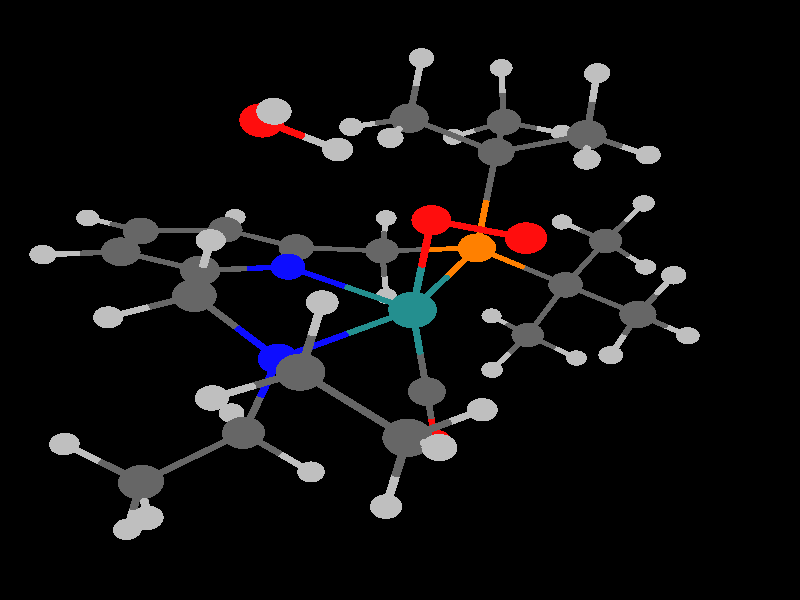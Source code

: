 global_settings {
	ambient_light rgb <0.200000002980232, 0.200000002980232, 0.200000002980232>
	max_trace_level 15
}

background { color rgb <0,0,0> }

camera {
	perspective
	location <-9.02349710566891, -5.47678559057542, 11.0940691243937>
	angle 40
	up <0.477897338427411, 0.588373806820317, 0.65225025670502>
	right <0.660178890887589, -0.730398531256527, 0.175162260674895> * 1
	direction <0.57946351563358, 0.346892272883205, -0.737487481292731> }

light_source {
	<15.8197927332756, -29.0105092058695, 74.5270893064536>
	color rgb <1, 1, 1>
	fade_distance 111.718648285593
	fade_power 0
	parallel
	point_at <-15.8197927332756, 29.0105092058695, -74.5270893064536>
}

light_source {
	<5.36901772379144, 65.3345529347042, -2.92135212460631>
	color rgb <0.300000011920929, 0.300000011920929, 0.300000011920929>
	fade_distance 111.718648285593
	fade_power 0
	parallel
	point_at <-5.36901772379144, -65.3345529347042, 2.92135212460631>
}

#default {
	finish {ambient .8 diffuse 1 specular 1 roughness .005 metallic 0.5}
}

union {
}
merge {
}
union {
cylinder {
	<3.25581, -1.9296, -3.13706>, 	<3.00695751550425, -1.5526809435173, -2.9149565214867>, 0.05
	pigment { rgbt <0.75, 0.75, 0.75, 0> }
}
cylinder {
	<3.00695751550425, -1.5526809435173, -2.9149565214867>, 	<2.71064, -1.10387, -2.65049>, 0.05
	pigment { rgbt <0.400000005960464, 0.400000005960464, 0.400000005960464, 0> }
}
cylinder {
	<3.05668, -0.16878, -3.11723>, 	<2.89874756790288, -0.595554470956246, -2.90421016600101>, 0.05
	pigment { rgbt <0.75, 0.75, 0.75, 0> }
}
cylinder {
	<2.89874756790288, -0.595554470956246, -2.90421016600101>, 	<2.71064, -1.10387, -2.65049>, 0.05
	pigment { rgbt <0.400000005960464, 0.400000005960464, 0.400000005960464, 0> }
}
cylinder {
	<1.64673, -1.2429, -2.87651>, 	<2.13211177663243, -1.17947111183727, -2.77339414513026>, 0.05
	pigment { rgbt <0.75, 0.75, 0.75, 0> }
}
cylinder {
	<2.13211177663243, -1.17947111183727, -2.77339414513026>, 	<2.71064, -1.10387, -2.65049>, 0.05
	pigment { rgbt <0.400000005960464, 0.400000005960464, 0.400000005960464, 0> }
}
cylinder {
	<2.71064, -1.10387, -2.65049>, 	<2.86659, -1.12104, -1.901085>, 0.05
	pigment { rgbt <0.400000005960464, 0.400000005960464, 0.400000005960464, 0> }
}
cylinder {
	<2.86659, -1.12104, -1.901085>, 	<3.02254, -1.13821, -1.15168>, 0.05
	pigment { rgbt <0.400000005960464, 0.400000005960464, 0.400000005960464, 0> }
}
cylinder {
	<-0.59542, -1.86713, -2.63842>, 	<-0.533637007659054, -1.59988978328685, -2.13715743528496>, 0.05
	pigment { rgbt <1, 0.0500000007450581, 0.0500000007450581, 0> }
}
cylinder {
	<-0.533637007659054, -1.59988978328685, -2.13715743528496>, 	<-0.46874, -1.31918, -1.61063>, 0.05
	pigment { rgbt <0.400000005960464, 0.400000005960464, 0.400000005960464, 0> }
}
cylinder {
	<1.45581, 1.07766, -2.36353>, 	<1.51031866680566, 1.27617707726609, -1.9045562533934>, 0.05
	pigment { rgbt <0.75, 0.75, 0.75, 0> }
}
cylinder {
	<1.51031866680566, 1.27617707726609, -1.9045562533934>, 	<1.57523, 1.51258, -1.35799>, 0.05
	pigment { rgbt <0.400000005960464, 0.400000005960464, 0.400000005960464, 0> }
}
cylinder {
	<-5.11768, -0.44404, -2.19427>, 	<-4.97296866938219, -0.386112568686119, -1.7169585538284>, 0.05
	pigment { rgbt <0.75, 0.75, 0.75, 0> }
}
cylinder {
	<-4.97296866938219, -0.386112568686119, -1.7169585538284>, 	<-4.80059, -0.31711, -1.14839>, 0.05
	pigment { rgbt <0.400000005960464, 0.400000005960464, 0.400000005960464, 0> }
}
cylinder {
	<0.83223, 4.13921, -1.91813>, 	<0.478465873367833, 3.87680985946221, -1.68694300004996>, 0.05
	pigment { rgbt <0.75, 0.75, 0.75, 0> }
}
cylinder {
	<0.478465873367833, 3.87680985946221, -1.68694300004996>, 	<0.05643, 3.56377, -1.41114>, 0.05
	pigment { rgbt <0.400000005960464, 0.400000005960464, 0.400000005960464, 0> }
}
cylinder {
	<-2.80207, 0.22373, -1.77572>, 	<-3.02429462768942, -0.0963265852977153, -1.45908162323186>, 0.05
	pigment { rgbt <0.75, 0.75, 0.75, 0> }
}
cylinder {
	<-3.02429462768942, -0.0963265852977153, -1.45908162323186>, 	<-3.28901, -0.47758, -1.0819>, 0.05
	pigment { rgbt <0.400000005960464, 0.400000005960464, 0.400000005960464, 0> }
}
cylinder {
	<-0.46874, -1.31918, -1.61063>, 	<-0.425504894066239, -0.94481661496992, -0.811306379144138>, 0.05
	pigment { rgbt <0.400000005960464, 0.400000005960464, 0.400000005960464, 0> }
}
cylinder {
	<-0.425504894066239, -0.94481661496992, -0.811306379144138>, 	<-0.37953, -0.54673, 0.03867>, 0.05
	pigment { rgbt <0.140000000596046, 0.560000002384186, 0.560000002384186, 0> }
}
cylinder {
	<5.07606, -1.56274, -1.60777>, 	<4.81882184819414, -1.23442720978525, -1.32567170170892>, 0.05
	pigment { rgbt <0.75, 0.75, 0.75, 0> }
}
cylinder {
	<4.81882184819414, -1.23442720978525, -1.32567170170892>, 	<4.51254, -0.84352, -0.98979>, 0.05
	pigment { rgbt <0.400000005960464, 0.400000005960464, 0.400000005960464, 0> }
}
cylinder {
	<-1.40128, 5.15468, -1.43376>, 	<-1.30455286065819, 4.68509894679912, -1.3000128749349>, 0.05
	pigment { rgbt <0.75, 0.75, 0.75, 0> }
}
cylinder {
	<-1.30455286065819, 4.68509894679912, -1.3000128749349>, 	<-1.18917, 4.12495, -1.14047>, 0.05
	pigment { rgbt <0.400000005960464, 0.400000005960464, 0.400000005960464, 0> }
}
cylinder {
	<-3.01233, -1.48277, -1.42258>, 	<-3.13856172466288, -1.02416487019704, -1.26714909079749>, 0.05
	pigment { rgbt <0.75, 0.75, 0.75, 0> }
}
cylinder {
	<-3.13856172466288, -1.02416487019704, -1.26714909079749>, 	<-3.28901, -0.47758, -1.0819>, 0.05
	pigment { rgbt <0.400000005960464, 0.400000005960464, 0.400000005960464, 0> }
}
cylinder {
	<0.05643, 3.56377, -1.41114>, 	<-0.56637, 3.84436, -1.275805>, 0.05
	pigment { rgbt <0.400000005960464, 0.400000005960464, 0.400000005960464, 0> }
}
cylinder {
	<-0.56637, 3.84436, -1.275805>, 	<-1.18917, 4.12495, -1.14047>, 0.05
	pigment { rgbt <0.400000005960464, 0.400000005960464, 0.400000005960464, 0> }
}
cylinder {
	<0.05643, 3.56377, -1.41114>, 	<0.1787, 2.9036, -1.223735>, 0.05
	pigment { rgbt <0.400000005960464, 0.400000005960464, 0.400000005960464, 0> }
}
cylinder {
	<0.1787, 2.9036, -1.223735>, 	<0.30097, 2.24343, -1.03633>, 0.05
	pigment { rgbt <0.400000005960464, 0.400000005960464, 0.400000005960464, 0> }
}
cylinder {
	<2.43179, 2.20148, -1.40183>, 	<2.04088407207597, 1.8870886044797, -1.38182285995121>, 0.05
	pigment { rgbt <0.75, 0.75, 0.75, 0> }
}
cylinder {
	<2.04088407207597, 1.8870886044797, -1.38182285995121>, 	<1.57523, 1.51258, -1.35799>, 0.05
	pigment { rgbt <0.400000005960464, 0.400000005960464, 0.400000005960464, 0> }
}
cylinder {
	<1.57523, 1.51258, -1.35799>, 	<0.9381, 1.878005, -1.19716>, 0.05
	pigment { rgbt <0.400000005960464, 0.400000005960464, 0.400000005960464, 0> }
}
cylinder {
	<0.9381, 1.878005, -1.19716>, 	<0.30097, 2.24343, -1.03633>, 0.05
	pigment { rgbt <0.400000005960464, 0.400000005960464, 0.400000005960464, 0> }
}
cylinder {
	<1.57523, 1.51258, -1.35799>, 	<1.70060905810032, 0.779000223700361, -0.79655793603018>, 0.05
	pigment { rgbt <0.400000005960464, 0.400000005960464, 0.400000005960464, 0> }
}
cylinder {
	<1.70060905810032, 0.779000223700361, -0.79655793603018>, 	<1.82814, 0.03283, -0.22549>, 0.05
	pigment { rgbt <1, 0.5, 0, 0> }
}
cylinder {
	<4.78163, 0.16527, -1.33425>, 	<4.65883332771971, -0.295081759744456, -1.17705894223617>, 0.05
	pigment { rgbt <0.75, 0.75, 0.75, 0> }
}
cylinder {
	<4.65883332771971, -0.295081759744456, -1.17705894223617>, 	<4.51254, -0.84352, -0.98979>, 0.05
	pigment { rgbt <0.400000005960464, 0.400000005960464, 0.400000005960464, 0> }
}
cylinder {
	<3.02254, -1.13821, -1.15168>, 	<3.76754, -0.990865, -1.070735>, 0.05
	pigment { rgbt <0.400000005960464, 0.400000005960464, 0.400000005960464, 0> }
}
cylinder {
	<3.76754, -0.990865, -1.070735>, 	<4.51254, -0.84352, -0.98979>, 0.05
	pigment { rgbt <0.400000005960464, 0.400000005960464, 0.400000005960464, 0> }
}
cylinder {
	<3.02254, -1.13821, -1.15168>, 	<2.87366, -1.838215, -0.87705>, 0.05
	pigment { rgbt <0.400000005960464, 0.400000005960464, 0.400000005960464, 0> }
}
cylinder {
	<2.87366, -1.838215, -0.87705>, 	<2.72478, -2.53822, -0.60242>, 0.05
	pigment { rgbt <0.400000005960464, 0.400000005960464, 0.400000005960464, 0> }
}
cylinder {
	<3.02254, -1.13821, -1.15168>, 	<2.43033748273356, -0.557589742280897, -0.692460266688707>, 0.05
	pigment { rgbt <0.400000005960464, 0.400000005960464, 0.400000005960464, 0> }
}
cylinder {
	<2.43033748273356, -0.557589742280897, -0.692460266688707>, 	<1.82814, 0.03283, -0.22549>, 0.05
	pigment { rgbt <1, 0.5, 0, 0> }
}
cylinder {
	<-4.80059, -0.31711, -1.14839>, 	<-4.0448, -0.397345, -1.115145>, 0.05
	pigment { rgbt <0.400000005960464, 0.400000005960464, 0.400000005960464, 0> }
}
cylinder {
	<-4.0448, -0.397345, -1.115145>, 	<-3.28901, -0.47758, -1.0819>, 0.05
	pigment { rgbt <0.400000005960464, 0.400000005960464, 0.400000005960464, 0> }
}
cylinder {
	<-4.80059, -0.31711, -1.14839>, 	<-4.98860856625201, 0.222569498817513, -0.971890873460239>, 0.05
	pigment { rgbt <0.400000005960464, 0.400000005960464, 0.400000005960464, 0> }
}
cylinder {
	<-4.98860856625201, 0.222569498817513, -0.971890873460239>, 	<-5.14645, 0.67563, -0.82372>, 0.05
	pigment { rgbt <0.75, 0.75, 0.75, 0> }
}
cylinder {
	<-4.80059, -0.31711, -1.14839>, 	<-5.08850230593139, -0.729282343255298, -0.824733294304652>, 0.05
	pigment { rgbt <0.400000005960464, 0.400000005960464, 0.400000005960464, 0> }
}
cylinder {
	<-5.08850230593139, -0.729282343255298, -0.824733294304652>, 	<-5.33019, -1.07528, -0.55304>, 0.05
	pigment { rgbt <0.75, 0.75, 0.75, 0> }
}
cylinder {
	<-1.18917, 4.12495, -1.14047>, 	<-1.677745, 3.743205, -0.8224>, 0.05
	pigment { rgbt <0.400000005960464, 0.400000005960464, 0.400000005960464, 0> }
}
cylinder {
	<-1.677745, 3.743205, -0.8224>, 	<-2.16632, 3.36146, -0.50433>, 0.05
	pigment { rgbt <0.400000005960464, 0.400000005960464, 0.400000005960464, 0> }
}
cylinder {
	<3.3768, -3.27227, -1.10491>, 	<3.07916618513781, -2.9371911653023, -0.875533576531238>, 0.05
	pigment { rgbt <0.75, 0.75, 0.75, 0> }
}
cylinder {
	<3.07916618513781, -2.9371911653023, -0.875533576531238>, 	<2.72478, -2.53822, -0.60242>, 0.05
	pigment { rgbt <0.400000005960464, 0.400000005960464, 0.400000005960464, 0> }
}
cylinder {
	<-3.28901, -0.47758, -1.0819>, 	<-2.962483981298, -0.369364622398216, -0.410013538220693>, 0.05
	pigment { rgbt <0.400000005960464, 0.400000005960464, 0.400000005960464, 0> }
}
cylinder {
	<-2.962483981298, -0.369364622398216, -0.410013538220693>, 	<-2.64634, -0.26459, 0.24051>, 0.05
	pigment { rgbt <0.0500000007450581, 0.0500000007450581, 1, 0> }
}
cylinder {
	<0.30097, 2.24343, -1.03633>, 	<-0.18141287404293, 1.88354494500242, -0.710451194560416>, 0.05
	pigment { rgbt <0.400000005960464, 0.400000005960464, 0.400000005960464, 0> }
}
cylinder {
	<-0.18141287404293, 1.88354494500242, -0.710451194560416>, 	<-0.64688, 1.53628, -0.396>, 0.05
	pigment { rgbt <0.0500000007450581, 0.0500000007450581, 1, 0> }
}
cylinder {
	<4.51254, -0.84352, -0.98979>, 	<4.69993222201892, -0.911452059245738, -0.427069616484898>, 0.05
	pigment { rgbt <0.400000005960464, 0.400000005960464, 0.400000005960464, 0> }
}
cylinder {
	<4.69993222201892, -0.911452059245738, -0.427069616484898>, 	<4.85719, -0.96846, 0.04516>, 0.05
	pigment { rgbt <0.75, 0.75, 0.75, 0> }
}
cylinder {
	<1.67585, -2.81928, -0.76974>, 	<2.15449130948367, -2.69102842320891, -0.693389562980554>, 0.05
	pigment { rgbt <0.75, 0.75, 0.75, 0> }
}
cylinder {
	<2.15449130948367, -2.69102842320891, -0.693389562980554>, 	<2.72478, -2.53822, -0.60242>, 0.05
	pigment { rgbt <0.400000005960464, 0.400000005960464, 0.400000005960464, 0> }
}
cylinder {
	<2.72478, -2.53822, -0.60242>, 	<2.82571678508637, -2.57274628438, -0.0139999136005511>, 0.05
	pigment { rgbt <0.400000005960464, 0.400000005960464, 0.400000005960464, 0> }
}
cylinder {
	<2.82571678508637, -2.57274628438, -0.0139999136005511>, 	<2.91045, -2.60173, 0.47996>, 0.05
	pigment { rgbt <0.75, 0.75, 0.75, 0> }
}
cylinder {
	<-2.16632, 3.36146, -0.50433>, 	<-2.70279681102633, 3.58544896951, -0.38548648156809>, 0.05
	pigment { rgbt <0.400000005960464, 0.400000005960464, 0.400000005960464, 0> }
}
cylinder {
	<-2.70279681102633, 3.58544896951, -0.38548648156809>, 	<-3.15248, 3.7732, -0.28587>, 0.05
	pigment { rgbt <0.75, 0.75, 0.75, 0> }
}
cylinder {
	<-2.16632, 3.36146, -0.50433>, 	<-2.010385, 2.71, -0.317855>, 0.05
	pigment { rgbt <0.400000005960464, 0.400000005960464, 0.400000005960464, 0> }
}
cylinder {
	<-2.010385, 2.71, -0.317855>, 	<-1.85445, 2.05854, -0.13138>, 0.05
	pigment { rgbt <0.400000005960464, 0.400000005960464, 0.400000005960464, 0> }
}
cylinder {
	<-0.64688, 1.53628, -0.396>, 	<-1.23986717821226, 1.79274006748522, -0.26605617305951>, 0.05
	pigment { rgbt <0.0500000007450581, 0.0500000007450581, 1, 0> }
}
cylinder {
	<-1.23986717821226, 1.79274006748522, -0.26605617305951>, 	<-1.85445, 2.05854, -0.13138>, 0.05
	pigment { rgbt <0.400000005960464, 0.400000005960464, 0.400000005960464, 0> }
}
cylinder {
	<-0.64688, 1.53628, -0.396>, 	<-0.518191458403679, 0.533626104243301, -0.186772214790825>, 0.05
	pigment { rgbt <0.0500000007450581, 0.0500000007450581, 1, 0> }
}
cylinder {
	<-0.518191458403679, 0.533626104243301, -0.186772214790825>, 	<-0.37953, -0.54673, 0.03867>, 0.05
	pigment { rgbt <0.140000000596046, 0.560000002384186, 0.560000002384186, 0> }
}
cylinder {
	<1.82814, 0.03283, -0.22549>, 	<0.743521252440654, -0.251905327895697, -0.0957093315326671>, 0.05
	pigment { rgbt <1, 0.5, 0, 0> }
}
cylinder {
	<0.743521252440654, -0.251905327895697, -0.0957093315326671>, 	<-0.37953, -0.54673, 0.03867>, 0.05
	pigment { rgbt <0.140000000596046, 0.560000002384186, 0.560000002384186, 0> }
}
cylinder {
	<1.82814, 0.03283, -0.22549>, 	<2.26226887329638, 0.429285699677615, 0.536408592753375>, 0.05
	pigment { rgbt <1, 0.5, 0, 0> }
}
cylinder {
	<2.26226887329638, 0.429285699677615, 0.536408592753375>, 	<2.68918, 0.81915, 1.28564>, 0.05
	pigment { rgbt <0.400000005960464, 0.400000005960464, 0.400000005960464, 0> }
}
cylinder {
	<-1.85445, 2.05854, -0.13138>, 	<-2.31347, 1.607805, 0.25573>, 0.05
	pigment { rgbt <0.400000005960464, 0.400000005960464, 0.400000005960464, 0> }
}
cylinder {
	<-2.31347, 1.607805, 0.25573>, 	<-2.77249, 1.15707, 0.64284>, 0.05
	pigment { rgbt <0.400000005960464, 0.400000005960464, 0.400000005960464, 0> }
}
cylinder {
	<-0.37953, -0.54673, 0.03867>, 	<-1.552474668625, -0.400738669096282, 0.143110668567401>, 0.05
	pigment { rgbt <0.140000000596046, 0.560000002384186, 0.560000002384186, 0> }
}
cylinder {
	<-1.552474668625, -0.400738669096282, 0.143110668567401>, 	<-2.64634, -0.26459, 0.24051>, 0.05
	pigment { rgbt <0.0500000007450581, 0.0500000007450581, 1, 0> }
}
cylinder {
	<-0.37953, -0.54673, 0.03867>, 	<-0.395592693915466, -0.449631041280839, 1.13685074716969>, 0.05
	pigment { rgbt <0.140000000596046, 0.560000002384186, 0.560000002384186, 0> }
}
cylinder {
	<-0.395592693915466, -0.449631041280839, 1.13685074716969>, 	<-0.41042, -0.36, 2.15057>, 0.05
	pigment { rgbt <1, 0.0500000007450581, 0.0500000007450581, 0> }
}
cylinder {
	<3.8452, 2.32195, 0.16459>, 	<3.90544004833316, 1.98676632020338, 0.534008137145439>, 0.05
	pigment { rgbt <0.75, 0.75, 0.75, 0> }
}
cylinder {
	<3.90544004833316, 1.98676632020338, 0.534008137145439>, 	<3.97719, 1.58754, 0.97401>, 0.05
	pigment { rgbt <0.400000005960464, 0.400000005960464, 0.400000005960464, 0> }
}
cylinder {
	<-3.56439, -2.95175, 0.16901>, 	<-3.32610319786428, -2.78528422378188, 0.578595676558503>, 0.05
	pigment { rgbt <0.75, 0.75, 0.75, 0> }
}
cylinder {
	<-3.32610319786428, -2.78528422378188, 0.578595676558503>, 	<-3.04227, -2.587, 1.06647>, 0.05
	pigment { rgbt <0.400000005960464, 0.400000005960464, 0.400000005960464, 0> }
}
cylinder {
	<-2.64634, -0.26459, 0.24051>, 	<-2.70839414109602, 0.434735328819408, 0.43841917627556>, 0.05
	pigment { rgbt <0.0500000007450581, 0.0500000007450581, 1, 0> }
}
cylinder {
	<-2.70839414109602, 0.434735328819408, 0.43841917627556>, 	<-2.77249, 1.15707, 0.64284>, 0.05
	pigment { rgbt <0.400000005960464, 0.400000005960464, 0.400000005960464, 0> }
}
cylinder {
	<-2.64634, -0.26459, 0.24051>, 	<-2.94181385141675, -0.678678385586841, 0.761141920882696>, 0.05
	pigment { rgbt <0.0500000007450581, 0.0500000007450581, 1, 0> }
}
cylinder {
	<-2.94181385141675, -0.678678385586841, 0.761141920882696>, 	<-3.24703, -1.10642, 1.29894>, 0.05
	pigment { rgbt <0.400000005960464, 0.400000005960464, 0.400000005960464, 0> }
}
cylinder {
	<-3.81443, 1.50741, 0.55182>, 	<-3.33880182812344, 1.34748565336273, 0.593369106670446>, 0.05
	pigment { rgbt <0.75, 0.75, 0.75, 0> }
}
cylinder {
	<-3.33880182812344, 1.34748565336273, 0.593369106670446>, 	<-2.77249, 1.15707, 0.64284>, 0.05
	pigment { rgbt <0.400000005960464, 0.400000005960464, 0.400000005960464, 0> }
}
cylinder {
	<-2.77249, 1.15707, 0.64284>, 	<-2.62914620311251, 1.1978266334315, 1.22477951478836>, 0.05
	pigment { rgbt <0.400000005960464, 0.400000005960464, 0.400000005960464, 0> }
}
cylinder {
	<-2.62914620311251, 1.1978266334315, 1.22477951478836>, 	<-2.50871, 1.23207, 1.71372>, 0.05
	pigment { rgbt <0.75, 0.75, 0.75, 0> }
}
cylinder {
	<4.82303, 0.94184, 0.71998>, 	<4.43722073956723, 1.23636028688811, 0.83584958104102>, 0.05
	pigment { rgbt <0.75, 0.75, 0.75, 0> }
}
cylinder {
	<4.43722073956723, 1.23636028688811, 0.83584958104102>, 	<3.97719, 1.58754, 0.97401>, 0.05
	pigment { rgbt <0.400000005960464, 0.400000005960464, 0.400000005960464, 0> }
}
cylinder {
	<-1.96752, -2.80599, 0.96702>, 	<-2.45805358355392, -2.70603936081649, 1.0124106163149>, 0.05
	pigment { rgbt <0.75, 0.75, 0.75, 0> }
}
cylinder {
	<-2.45805358355392, -2.70603936081649, 1.0124106163149>, 	<-3.04227, -2.587, 1.06647>, 0.05
	pigment { rgbt <0.400000005960464, 0.400000005960464, 0.400000005960464, 0> }
}
cylinder {
	<3.97719, 1.58754, 0.97401>, 	<3.333185, 1.203345, 1.129825>, 0.05
	pigment { rgbt <0.400000005960464, 0.400000005960464, 0.400000005960464, 0> }
}
cylinder {
	<3.333185, 1.203345, 1.129825>, 	<2.68918, 0.81915, 1.28564>, 0.05
	pigment { rgbt <0.400000005960464, 0.400000005960464, 0.400000005960464, 0> }
}
cylinder {
	<3.97719, 1.58754, 0.97401>, 	<4.13144235775881, 1.89706110702223, 1.46359546079924>, 0.05
	pigment { rgbt <0.400000005960464, 0.400000005960464, 0.400000005960464, 0> }
}
cylinder {
	<4.13144235775881, 1.89706110702223, 1.46359546079924>, 	<4.26099, 2.15701, 1.87477>, 0.05
	pigment { rgbt <0.75, 0.75, 0.75, 0> }
}
cylinder {
	<-3.04227, -2.587, 1.06647>, 	<-3.14465, -1.84671, 1.182705>, 0.05
	pigment { rgbt <0.400000005960464, 0.400000005960464, 0.400000005960464, 0> }
}
cylinder {
	<-3.14465, -1.84671, 1.182705>, 	<-3.24703, -1.10642, 1.29894>, 0.05
	pigment { rgbt <0.400000005960464, 0.400000005960464, 0.400000005960464, 0> }
}
cylinder {
	<-3.04227, -2.587, 1.06647>, 	<-3.25263412030685, -2.89230115695031, 1.53549582027015>, 0.05
	pigment { rgbt <0.400000005960464, 0.400000005960464, 0.400000005960464, 0> }
}
cylinder {
	<-3.25263412030685, -2.89230115695031, 1.53549582027015>, 	<-3.42922, -3.14858, 1.92921>, 0.05
	pigment { rgbt <0.75, 0.75, 0.75, 0> }
}
cylinder {
	<1.53569, 2.68864, 1.21718>, 	<1.61493675595403, 2.29892796719245, 1.5239759384645>, 0.05
	pigment { rgbt <0.75, 0.75, 0.75, 0> }
}
cylinder {
	<1.61493675595403, 2.29892796719245, 1.5239759384645>, 	<1.70933, 1.83473, 1.88941>, 0.05
	pigment { rgbt <0.400000005960464, 0.400000005960464, 0.400000005960464, 0> }
}
cylinder {
	<2.68918, 0.81915, 1.28564>, 	<2.199255, 1.32694, 1.587525>, 0.05
	pigment { rgbt <0.400000005960464, 0.400000005960464, 0.400000005960464, 0> }
}
cylinder {
	<2.199255, 1.32694, 1.587525>, 	<1.70933, 1.83473, 1.88941>, 0.05
	pigment { rgbt <0.400000005960464, 0.400000005960464, 0.400000005960464, 0> }
}
cylinder {
	<2.68918, 0.81915, 1.28564>, 	<2.827545, 0.26515, 1.795045>, 0.05
	pigment { rgbt <0.400000005960464, 0.400000005960464, 0.400000005960464, 0> }
}
cylinder {
	<2.827545, 0.26515, 1.795045>, 	<2.96591, -0.28885, 2.30445>, 0.05
	pigment { rgbt <0.400000005960464, 0.400000005960464, 0.400000005960464, 0> }
}
cylinder {
	<-3.24703, -1.10642, 1.29894>, 	<-3.83116332958617, -0.975467237507119, 1.35289912409454>, 0.05
	pigment { rgbt <0.400000005960464, 0.400000005960464, 0.400000005960464, 0> }
}
cylinder {
	<-3.83116332958617, -0.975467237507119, 1.35289912409454>, 	<-4.322, -0.86543, 1.39824>, 0.05
	pigment { rgbt <0.75, 0.75, 0.75, 0> }
}
cylinder {
	<-3.24703, -1.10642, 1.29894>, 	<-2.98553641526496, -0.941775286916362, 1.80911621322895>, 0.05
	pigment { rgbt <0.400000005960464, 0.400000005960464, 0.400000005960464, 0> }
}
cylinder {
	<-2.98553641526496, -0.941775286916362, 1.80911621322895>, 	<-2.76613, -0.80363, 2.23718>, 0.05
	pigment { rgbt <0.75, 0.75, 0.75, 0> }
}
cylinder {
	<1.70933, 1.83473, 1.88941>, 	<1.1858410914735, 1.59098193859641, 2.03354430147079>, 0.05
	pigment { rgbt <0.400000005960464, 0.400000005960464, 0.400000005960464, 0> }
}
cylinder {
	<1.1858410914735, 1.59098193859641, 2.03354430147079>, 	<0.74679, 1.38655, 2.15443>, 0.05
	pigment { rgbt <0.75, 0.75, 0.75, 0> }
}
cylinder {
	<1.70933, 1.83473, 1.88941>, 	<1.95333830241535, 2.05271393888508, 2.39151498208018>, 0.05
	pigment { rgbt <0.400000005960464, 0.400000005960464, 0.400000005960464, 0> }
}
cylinder {
	<1.95333830241535, 2.05271393888508, 2.39151498208018>, 	<2.15826, 2.23578, 2.81319>, 0.05
	pigment { rgbt <0.75, 0.75, 0.75, 0> }
}
cylinder {
	<3.72564, -0.99826, 1.94346>, 	<3.37891636598913, -0.67450127887058, 2.10820769278768>, 0.05
	pigment { rgbt <0.75, 0.75, 0.75, 0> }
}
cylinder {
	<3.37891636598913, -0.67450127887058, 2.10820769278768>, 	<2.96591, -0.28885, 2.30445>, 0.05
	pigment { rgbt <0.400000005960464, 0.400000005960464, 0.400000005960464, 0> }
}
cylinder {
	<-0.41042, -0.36, 2.15057>, 	<-0.33029, -0.96798, 2.378775>, 0.05
	pigment { rgbt <1, 0.0500000007450581, 0.0500000007450581, 0> }
}
cylinder {
	<-0.33029, -0.96798, 2.378775>, 	<-0.25016, -1.57596, 2.60698>, 0.05
	pigment { rgbt <1, 0.0500000007450581, 0.0500000007450581, 0> }
}
cylinder {
	<2.96591, -0.28885, 2.30445>, 	<2.46999793712047, -0.593971867287142, 2.4379900884572>, 0.05
	pigment { rgbt <0.400000005960464, 0.400000005960464, 0.400000005960464, 0> }
}
cylinder {
	<2.46999793712047, -0.593971867287142, 2.4379900884572>, 	<2.05378, -0.85006, 2.55007>, 0.05
	pigment { rgbt <0.75, 0.75, 0.75, 0> }
}
cylinder {
	<2.96591, -0.28885, 2.30445>, 	<3.17621748527244, -0.0442902334388086, 2.80983148577487>, 0.05
	pigment { rgbt <0.400000005960464, 0.400000005960464, 0.400000005960464, 0> }
}
cylinder {
	<3.17621748527244, -0.0442902334388086, 2.80983148577487>, 	<3.35285, 0.16111, 3.23429>, 0.05
	pigment { rgbt <0.75, 0.75, 0.75, 0> }
}
cylinder {
	<-1.19272, 0.69178, 3.27529>, 	<-1.48938572775689, 0.981578487109348, 3.47185428097729>, 0.05
	pigment { rgbt <0.75, 0.75, 0.75, 0> }
}
cylinder {
	<-1.48938572775689, 0.981578487109348, 3.47185428097729>, 	<-1.82949, 1.31381, 3.6972>, 0.05
	pigment { rgbt <1, 0.0500000007450581, 0.0500000007450581, 0> }
}
cylinder {
	<-1.82949, 1.31381, 3.6972>, 	<-2.05406880868689, 1.02236564555928, 4.0587189329455>, 0.05
	pigment { rgbt <1, 0.0500000007450581, 0.0500000007450581, 0> }
}
cylinder {
	<-2.05406880868689, 1.02236564555928, 4.0587189329455>, 	<-2.24939, 0.76889, 4.37314>, 0.05
	pigment { rgbt <0.75, 0.75, 0.75, 0> }
}
sphere {
	<-3.42922, -3.14858, 1.92921>, 0.176
	pigment { rgbt <0.75, 0.75, 0.75,0> }
}
sphere {
	<-3.04227, -2.587, 1.06647>, 0.272
	pigment { rgbt <0.400000005960464, 0.400000005960464, 0.400000005960464,0> }
}
sphere {
	<-3.56439, -2.95175, 0.16901>, 0.176
	pigment { rgbt <0.75, 0.75, 0.75,0> }
}
sphere {
	<-1.96752, -2.80599, 0.96702>, 0.176
	pigment { rgbt <0.75, 0.75, 0.75,0> }
}
sphere {
	<2.05378, -0.85006, 2.55007>, 0.176
	pigment { rgbt <0.75, 0.75, 0.75,0> }
}
sphere {
	<-0.41042, -0.36, 2.15057>, 0.2432
	pigment { rgbt <1, 0.0500000007450581, 0.0500000007450581,0> }
}
sphere {
	<2.91045, -2.60173, 0.47996>, 0.176
	pigment { rgbt <0.75, 0.75, 0.75,0> }
}
sphere {
	<-0.25016, -1.57596, 2.60698>, 0.2432
	pigment { rgbt <1, 0.0500000007450581, 0.0500000007450581,0> }
}
sphere {
	<-3.24703, -1.10642, 1.29894>, 0.272
	pigment { rgbt <0.400000005960464, 0.400000005960464, 0.400000005960464,0> }
}
sphere {
	<3.35285, 0.16111, 3.23429>, 0.176
	pigment { rgbt <0.75, 0.75, 0.75,0> }
}
sphere {
	<-4.322, -0.86543, 1.39824>, 0.176
	pigment { rgbt <0.75, 0.75, 0.75,0> }
}
sphere {
	<2.96591, -0.28885, 2.30445>, 0.272
	pigment { rgbt <0.400000005960464, 0.400000005960464, 0.400000005960464,0> }
}
sphere {
	<1.67585, -2.81928, -0.76974>, 0.176
	pigment { rgbt <0.75, 0.75, 0.75,0> }
}
sphere {
	<3.72564, -0.99826, 1.94346>, 0.176
	pigment { rgbt <0.75, 0.75, 0.75,0> }
}
sphere {
	<-2.76613, -0.80363, 2.23718>, 0.176
	pigment { rgbt <0.75, 0.75, 0.75,0> }
}
sphere {
	<2.72478, -2.53822, -0.60242>, 0.272
	pigment { rgbt <0.400000005960464, 0.400000005960464, 0.400000005960464,0> }
}
sphere {
	<3.3768, -3.27227, -1.10491>, 0.176
	pigment { rgbt <0.75, 0.75, 0.75,0> }
}
sphere {
	<-2.50871, 1.23207, 1.71372>, 0.176
	pigment { rgbt <0.75, 0.75, 0.75,0> }
}
sphere {
	<-0.37953, -0.54673, 0.03867>, 0.328
	pigment { rgbt <0.140000000596046, 0.560000002384186, 0.560000002384186,0> }
}
sphere {
	<0.74679, 1.38655, 2.15443>, 0.176
	pigment { rgbt <0.75, 0.75, 0.75,0> }
}
sphere {
	<-2.64634, -0.26459, 0.24051>, 0.248
	pigment { rgbt <0.0500000007450581, 0.0500000007450581, 1,0> }
}
sphere {
	<-2.77249, 1.15707, 0.64284>, 0.272
	pigment { rgbt <0.400000005960464, 0.400000005960464, 0.400000005960464,0> }
}
sphere {
	<2.68918, 0.81915, 1.28564>, 0.272
	pigment { rgbt <0.400000005960464, 0.400000005960464, 0.400000005960464,0> }
}
sphere {
	<2.15826, 2.23578, 2.81319>, 0.176
	pigment { rgbt <0.75, 0.75, 0.75,0> }
}
sphere {
	<4.85719, -0.96846, 0.04516>, 0.176
	pigment { rgbt <0.75, 0.75, 0.75,0> }
}
sphere {
	<1.70933, 1.83473, 1.88941>, 0.272
	pigment { rgbt <0.400000005960464, 0.400000005960464, 0.400000005960464,0> }
}
sphere {
	<3.02254, -1.13821, -1.15168>, 0.272
	pigment { rgbt <0.400000005960464, 0.400000005960464, 0.400000005960464,0> }
}
sphere {
	<1.82814, 0.03283, -0.22549>, 0.288
	pigment { rgbt <1, 0.5, 0,0> }
}
sphere {
	<-3.81443, 1.50741, 0.55182>, 0.176
	pigment { rgbt <0.75, 0.75, 0.75,0> }
}
sphere {
	<4.51254, -0.84352, -0.98979>, 0.272
	pigment { rgbt <0.400000005960464, 0.400000005960464, 0.400000005960464,0> }
}
sphere {
	<-3.01233, -1.48277, -1.42258>, 0.176
	pigment { rgbt <0.75, 0.75, 0.75,0> }
}
sphere {
	<-5.33019, -1.07528, -0.55304>, 0.176
	pigment { rgbt <0.75, 0.75, 0.75,0> }
}
sphere {
	<5.07606, -1.56274, -1.60777>, 0.176
	pigment { rgbt <0.75, 0.75, 0.75,0> }
}
sphere {
	<-3.28901, -0.47758, -1.0819>, 0.272
	pigment { rgbt <0.400000005960464, 0.400000005960464, 0.400000005960464,0> }
}
sphere {
	<4.26099, 2.15701, 1.87477>, 0.176
	pigment { rgbt <0.75, 0.75, 0.75,0> }
}
sphere {
	<-0.46874, -1.31918, -1.61063>, 0.272
	pigment { rgbt <0.400000005960464, 0.400000005960464, 0.400000005960464,0> }
}
sphere {
	<3.97719, 1.58754, 0.97401>, 0.272
	pigment { rgbt <0.400000005960464, 0.400000005960464, 0.400000005960464,0> }
}
sphere {
	<1.64673, -1.2429, -2.87651>, 0.176
	pigment { rgbt <0.75, 0.75, 0.75,0> }
}
sphere {
	<2.71064, -1.10387, -2.65049>, 0.272
	pigment { rgbt <0.400000005960464, 0.400000005960464, 0.400000005960464,0> }
}
sphere {
	<4.82303, 0.94184, 0.71998>, 0.176
	pigment { rgbt <0.75, 0.75, 0.75,0> }
}
sphere {
	<3.25581, -1.9296, -3.13706>, 0.176
	pigment { rgbt <0.75, 0.75, 0.75,0> }
}
sphere {
	<-1.85445, 2.05854, -0.13138>, 0.272
	pigment { rgbt <0.400000005960464, 0.400000005960464, 0.400000005960464,0> }
}
sphere {
	<-0.64688, 1.53628, -0.396>, 0.248
	pigment { rgbt <0.0500000007450581, 0.0500000007450581, 1,0> }
}
sphere {
	<-4.80059, -0.31711, -1.14839>, 0.272
	pigment { rgbt <0.400000005960464, 0.400000005960464, 0.400000005960464,0> }
}
sphere {
	<1.53569, 2.68864, 1.21718>, 0.176
	pigment { rgbt <0.75, 0.75, 0.75,0> }
}
sphere {
	<-2.80207, 0.22373, -1.77572>, 0.176
	pigment { rgbt <0.75, 0.75, 0.75,0> }
}
sphere {
	<4.78163, 0.16527, -1.33425>, 0.176
	pigment { rgbt <0.75, 0.75, 0.75,0> }
}
sphere {
	<-5.14645, 0.67563, -0.82372>, 0.176
	pigment { rgbt <0.75, 0.75, 0.75,0> }
}
sphere {
	<1.57523, 1.51258, -1.35799>, 0.272
	pigment { rgbt <0.400000005960464, 0.400000005960464, 0.400000005960464,0> }
}
sphere {
	<-5.11768, -0.44404, -2.19427>, 0.176
	pigment { rgbt <0.75, 0.75, 0.75,0> }
}
sphere {
	<3.8452, 2.32195, 0.16459>, 0.176
	pigment { rgbt <0.75, 0.75, 0.75,0> }
}
sphere {
	<0.30097, 2.24343, -1.03633>, 0.272
	pigment { rgbt <0.400000005960464, 0.400000005960464, 0.400000005960464,0> }
}
sphere {
	<-2.16632, 3.36146, -0.50433>, 0.272
	pigment { rgbt <0.400000005960464, 0.400000005960464, 0.400000005960464,0> }
}
sphere {
	<3.05668, -0.16878, -3.11723>, 0.176
	pigment { rgbt <0.75, 0.75, 0.75,0> }
}
sphere {
	<-3.15248, 3.7732, -0.28587>, 0.176
	pigment { rgbt <0.75, 0.75, 0.75,0> }
}
sphere {
	<1.45581, 1.07766, -2.36353>, 0.176
	pigment { rgbt <0.75, 0.75, 0.75,0> }
}
sphere {
	<2.43179, 2.20148, -1.40183>, 0.176
	pigment { rgbt <0.75, 0.75, 0.75,0> }
}
sphere {
	<0.05643, 3.56377, -1.41114>, 0.272
	pigment { rgbt <0.400000005960464, 0.400000005960464, 0.400000005960464,0> }
}
sphere {
	<-1.18917, 4.12495, -1.14047>, 0.272
	pigment { rgbt <0.400000005960464, 0.400000005960464, 0.400000005960464,0> }
}
sphere {
	<0.83223, 4.13921, -1.91813>, 0.176
	pigment { rgbt <0.75, 0.75, 0.75,0> }
}
sphere {
	<-1.40128, 5.15468, -1.43376>, 0.176
	pigment { rgbt <0.75, 0.75, 0.75,0> }
}
sphere {
	<-0.59542, -1.86713, -2.63842>, 0.2432
	pigment { rgbt <1, 0.0500000007450581, 0.0500000007450581,0> }
}
sphere {
	<-1.82949, 1.31381, 3.6972>, 0.2432
	pigment { rgbt <1, 0.0500000007450581, 0.0500000007450581,0> }
}
sphere {
	<-1.19272, 0.69178, 3.27529>, 0.176
	pigment { rgbt <0.75, 0.75, 0.75,0> }
}
sphere {
	<-2.24939, 0.76889, 4.37314>, 0.176
	pigment { rgbt <0.75, 0.75, 0.75,0> }
}
}
merge {
}
